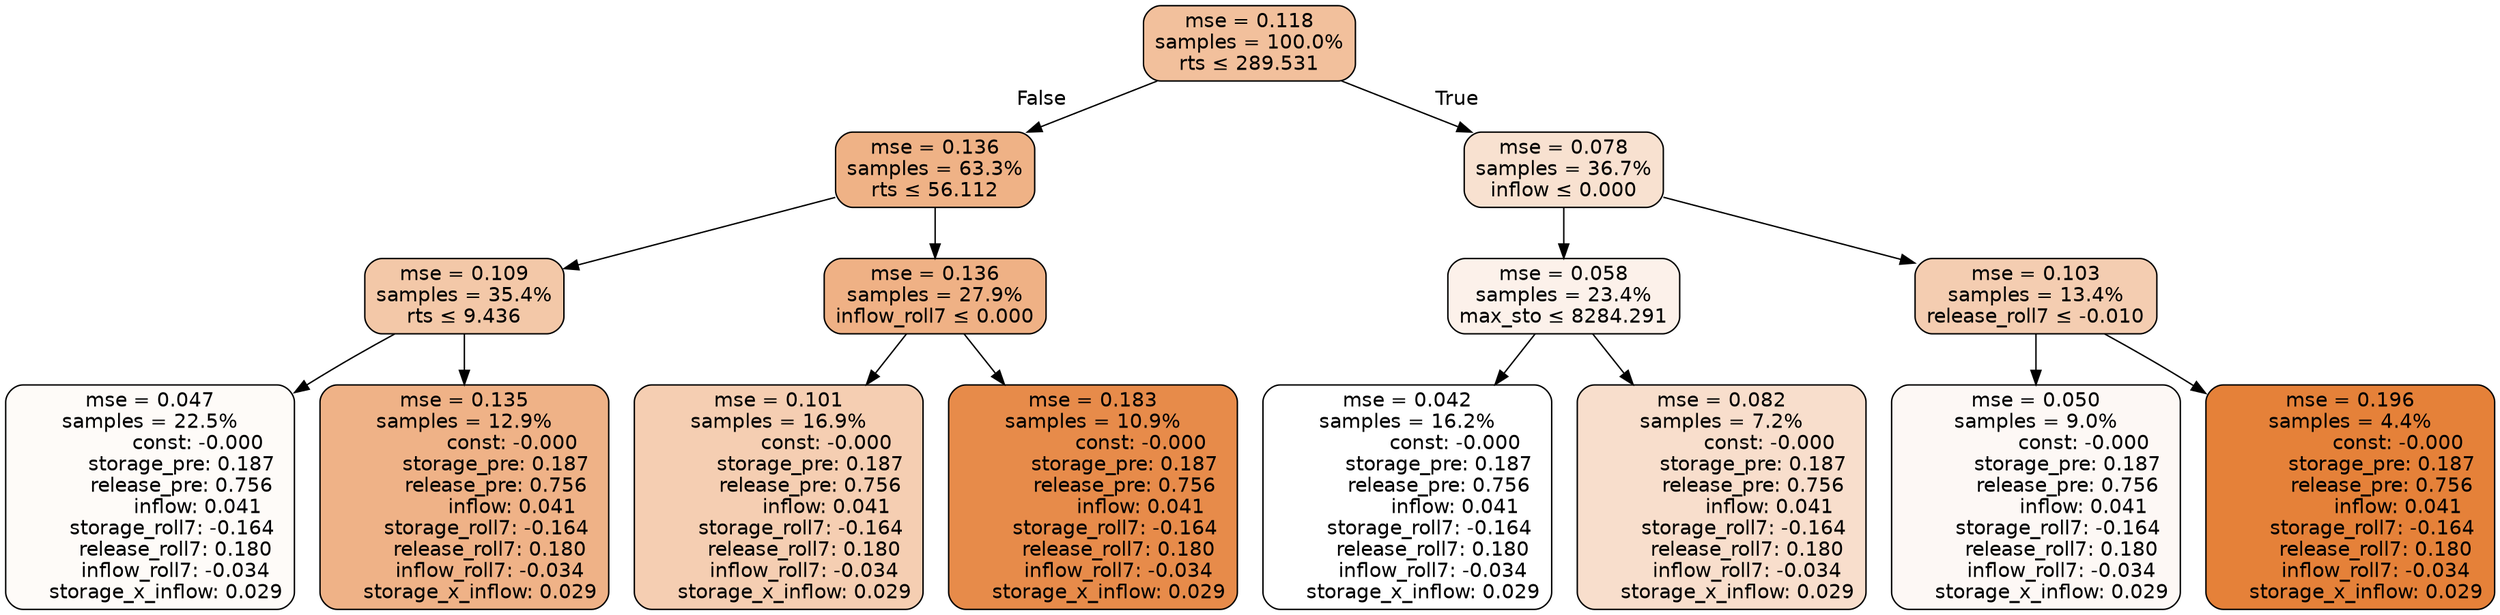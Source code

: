 digraph tree {
node [shape=rectangle, style="filled, rounded", color="black", fontname=helvetica] ;
edge [fontname=helvetica] ;
	"0" [label="mse = 0.118
samples = 100.0%
rts &le; 289.531", fillcolor="#f2c09c"]
	"1" [label="mse = 0.136
samples = 63.3%
rts &le; 56.112", fillcolor="#efb286"]
	"2" [label="mse = 0.109
samples = 35.4%
rts &le; 9.436", fillcolor="#f3c8a8"]
	"3" [label="mse = 0.047
samples = 22.5%
               const: -0.000
          storage_pre: 0.187
          release_pre: 0.756
               inflow: 0.041
       storage_roll7: -0.164
        release_roll7: 0.180
        inflow_roll7: -0.034
     storage_x_inflow: 0.029", fillcolor="#fefbf8"]
	"4" [label="mse = 0.135
samples = 12.9%
               const: -0.000
          storage_pre: 0.187
          release_pre: 0.756
               inflow: 0.041
       storage_roll7: -0.164
        release_roll7: 0.180
        inflow_roll7: -0.034
     storage_x_inflow: 0.029", fillcolor="#efb287"]
	"5" [label="mse = 0.136
samples = 27.9%
inflow_roll7 &le; 0.000", fillcolor="#efb185"]
	"6" [label="mse = 0.101
samples = 16.9%
               const: -0.000
          storage_pre: 0.187
          release_pre: 0.756
               inflow: 0.041
       storage_roll7: -0.164
        release_roll7: 0.180
        inflow_roll7: -0.034
     storage_x_inflow: 0.029", fillcolor="#f5ceb2"]
	"7" [label="mse = 0.183
samples = 10.9%
               const: -0.000
          storage_pre: 0.187
          release_pre: 0.756
               inflow: 0.041
       storage_roll7: -0.164
        release_roll7: 0.180
        inflow_roll7: -0.034
     storage_x_inflow: 0.029", fillcolor="#e78b4a"]
	"8" [label="mse = 0.078
samples = 36.7%
inflow &le; 0.000", fillcolor="#f8e1d0"]
	"9" [label="mse = 0.058
samples = 23.4%
max_sto &le; 8284.291", fillcolor="#fcf1ea"]
	"10" [label="mse = 0.042
samples = 16.2%
               const: -0.000
          storage_pre: 0.187
          release_pre: 0.756
               inflow: 0.041
       storage_roll7: -0.164
        release_roll7: 0.180
        inflow_roll7: -0.034
     storage_x_inflow: 0.029", fillcolor="#ffffff"]
	"11" [label="mse = 0.082
samples = 7.2%
               const: -0.000
          storage_pre: 0.187
          release_pre: 0.756
               inflow: 0.041
       storage_roll7: -0.164
        release_roll7: 0.180
        inflow_roll7: -0.034
     storage_x_inflow: 0.029", fillcolor="#f8decc"]
	"12" [label="mse = 0.103
samples = 13.4%
release_roll7 &le; -0.010", fillcolor="#f4cdb1"]
	"13" [label="mse = 0.050
samples = 9.0%
               const: -0.000
          storage_pre: 0.187
          release_pre: 0.756
               inflow: 0.041
       storage_roll7: -0.164
        release_roll7: 0.180
        inflow_roll7: -0.034
     storage_x_inflow: 0.029", fillcolor="#fdf8f5"]
	"14" [label="mse = 0.196
samples = 4.4%
               const: -0.000
          storage_pre: 0.187
          release_pre: 0.756
               inflow: 0.041
       storage_roll7: -0.164
        release_roll7: 0.180
        inflow_roll7: -0.034
     storage_x_inflow: 0.029", fillcolor="#e58139"]

	"0" -> "1" [labeldistance=2.5, labelangle=45, headlabel="False"]
	"1" -> "2"
	"2" -> "3"
	"2" -> "4"
	"1" -> "5"
	"5" -> "6"
	"5" -> "7"
	"0" -> "8" [labeldistance=2.5, labelangle=-45, headlabel="True"]
	"8" -> "9"
	"9" -> "10"
	"9" -> "11"
	"8" -> "12"
	"12" -> "13"
	"12" -> "14"
}